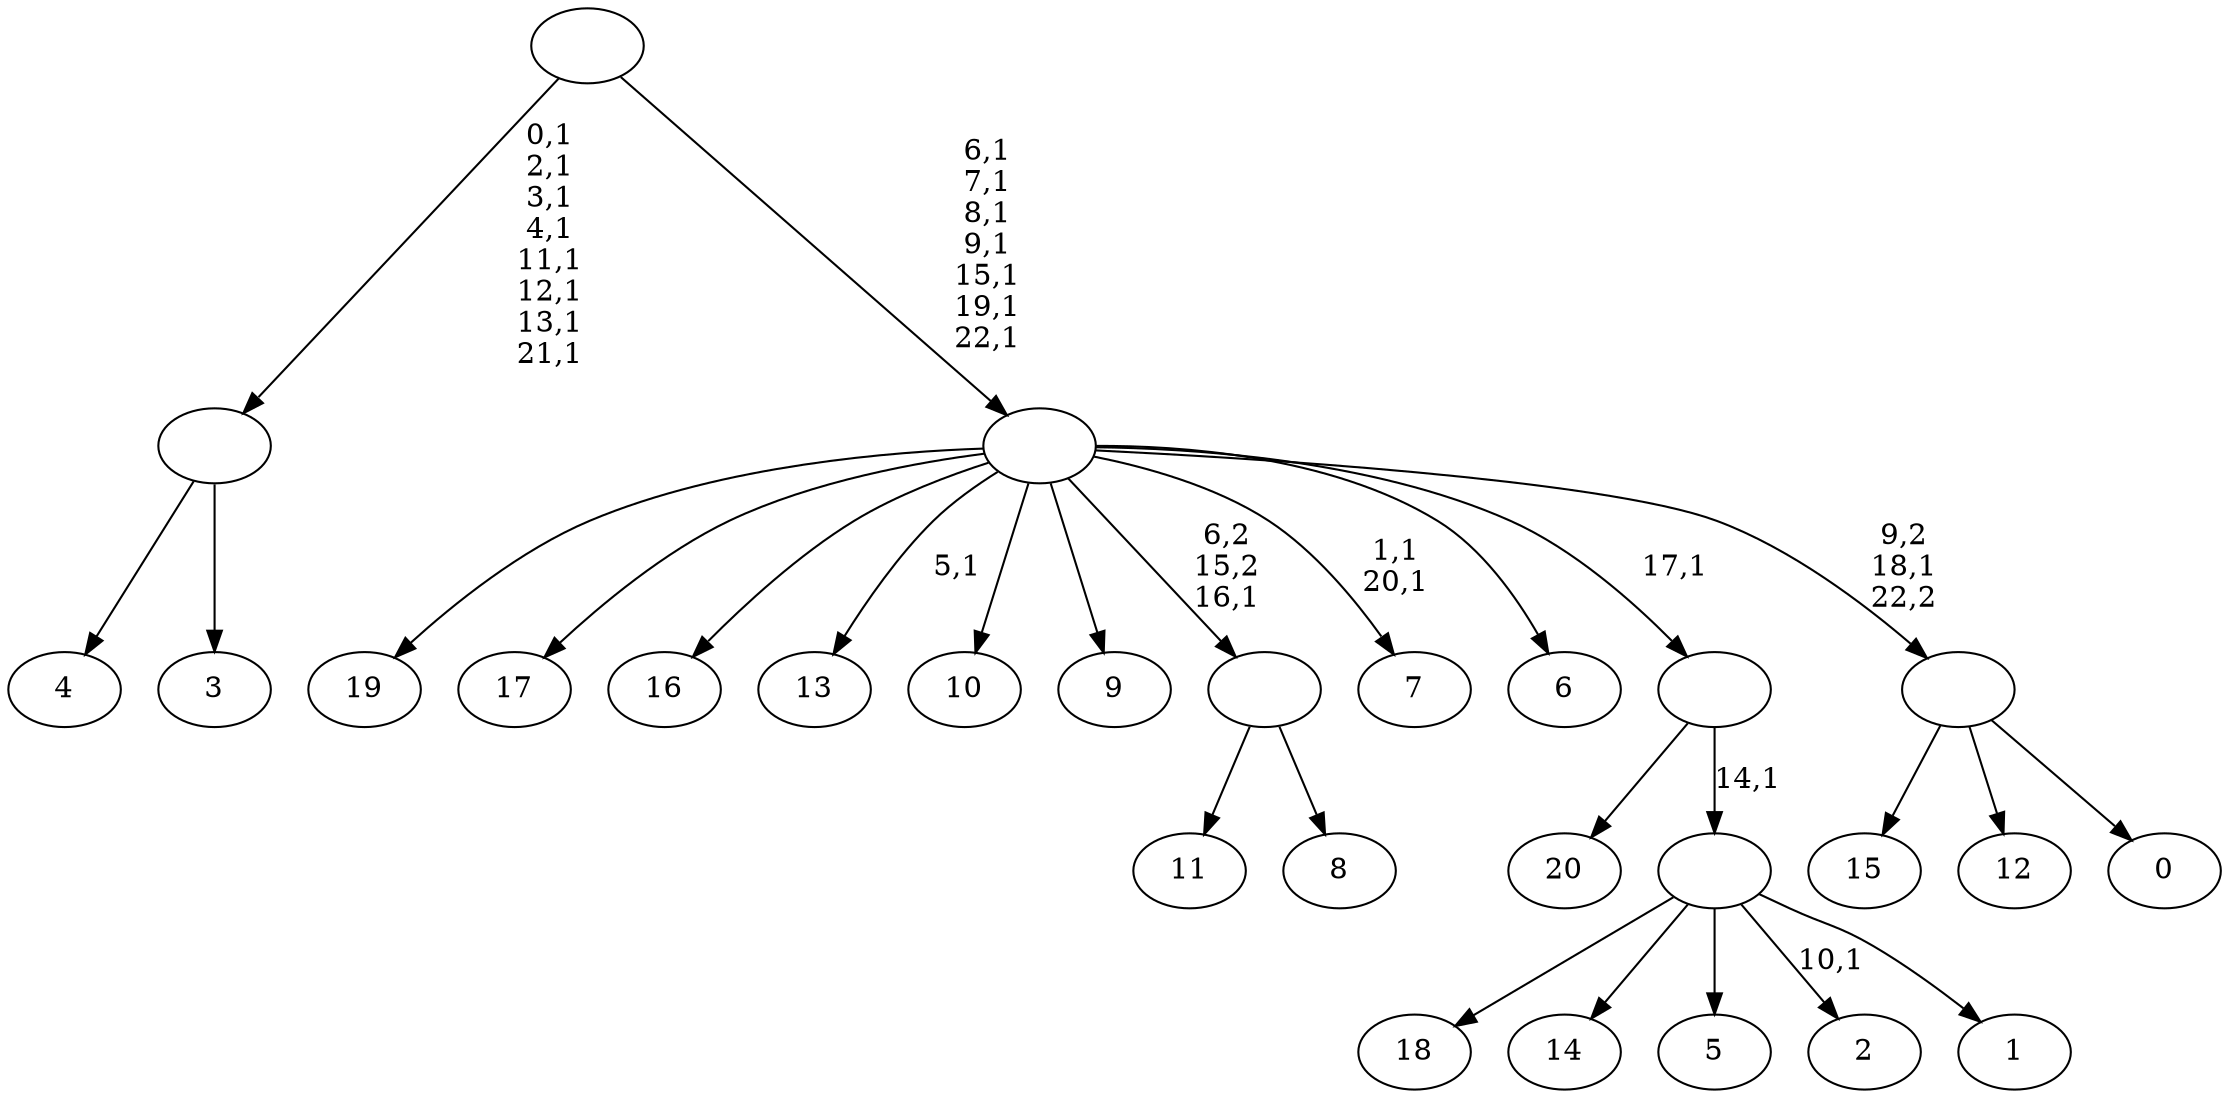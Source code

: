 digraph T {
	44 [label="20"]
	43 [label="19"]
	42 [label="18"]
	41 [label="17"]
	40 [label="16"]
	39 [label="15"]
	38 [label="14"]
	37 [label="13"]
	35 [label="12"]
	34 [label="11"]
	33 [label="10"]
	32 [label="9"]
	31 [label="8"]
	30 [label=""]
	29 [label="7"]
	26 [label="6"]
	25 [label="5"]
	24 [label="4"]
	23 [label="3"]
	22 [label=""]
	14 [label="2"]
	12 [label="1"]
	11 [label=""]
	10 [label=""]
	9 [label="0"]
	8 [label=""]
	7 [label=""]
	0 [label=""]
	30 -> 34 [label=""]
	30 -> 31 [label=""]
	22 -> 24 [label=""]
	22 -> 23 [label=""]
	11 -> 14 [label="10,1"]
	11 -> 42 [label=""]
	11 -> 38 [label=""]
	11 -> 25 [label=""]
	11 -> 12 [label=""]
	10 -> 44 [label=""]
	10 -> 11 [label="14,1"]
	8 -> 39 [label=""]
	8 -> 35 [label=""]
	8 -> 9 [label=""]
	7 -> 29 [label="1,1\n20,1"]
	7 -> 37 [label="5,1"]
	7 -> 43 [label=""]
	7 -> 41 [label=""]
	7 -> 40 [label=""]
	7 -> 33 [label=""]
	7 -> 32 [label=""]
	7 -> 30 [label="6,2\n15,2\n16,1"]
	7 -> 26 [label=""]
	7 -> 10 [label="17,1"]
	7 -> 8 [label="9,2\n18,1\n22,2"]
	0 -> 7 [label="6,1\n7,1\n8,1\n9,1\n15,1\n19,1\n22,1"]
	0 -> 22 [label="0,1\n2,1\n3,1\n4,1\n11,1\n12,1\n13,1\n21,1"]
}
